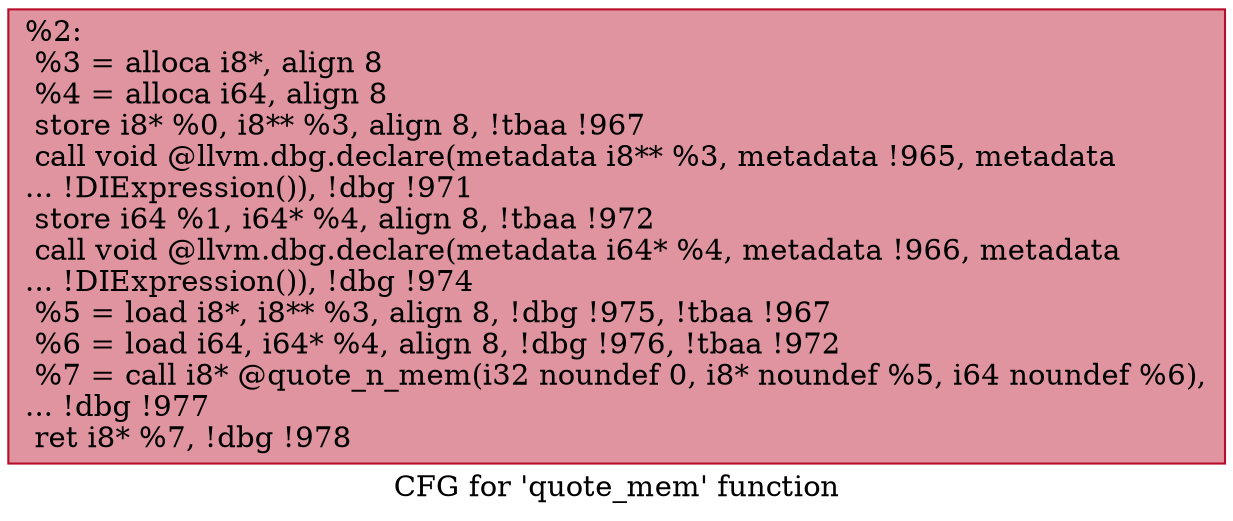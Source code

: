digraph "CFG for 'quote_mem' function" {
	label="CFG for 'quote_mem' function";

	Node0x235d4c0 [shape=record,color="#b70d28ff", style=filled, fillcolor="#b70d2870",label="{%2:\l  %3 = alloca i8*, align 8\l  %4 = alloca i64, align 8\l  store i8* %0, i8** %3, align 8, !tbaa !967\l  call void @llvm.dbg.declare(metadata i8** %3, metadata !965, metadata\l... !DIExpression()), !dbg !971\l  store i64 %1, i64* %4, align 8, !tbaa !972\l  call void @llvm.dbg.declare(metadata i64* %4, metadata !966, metadata\l... !DIExpression()), !dbg !974\l  %5 = load i8*, i8** %3, align 8, !dbg !975, !tbaa !967\l  %6 = load i64, i64* %4, align 8, !dbg !976, !tbaa !972\l  %7 = call i8* @quote_n_mem(i32 noundef 0, i8* noundef %5, i64 noundef %6),\l... !dbg !977\l  ret i8* %7, !dbg !978\l}"];
}
